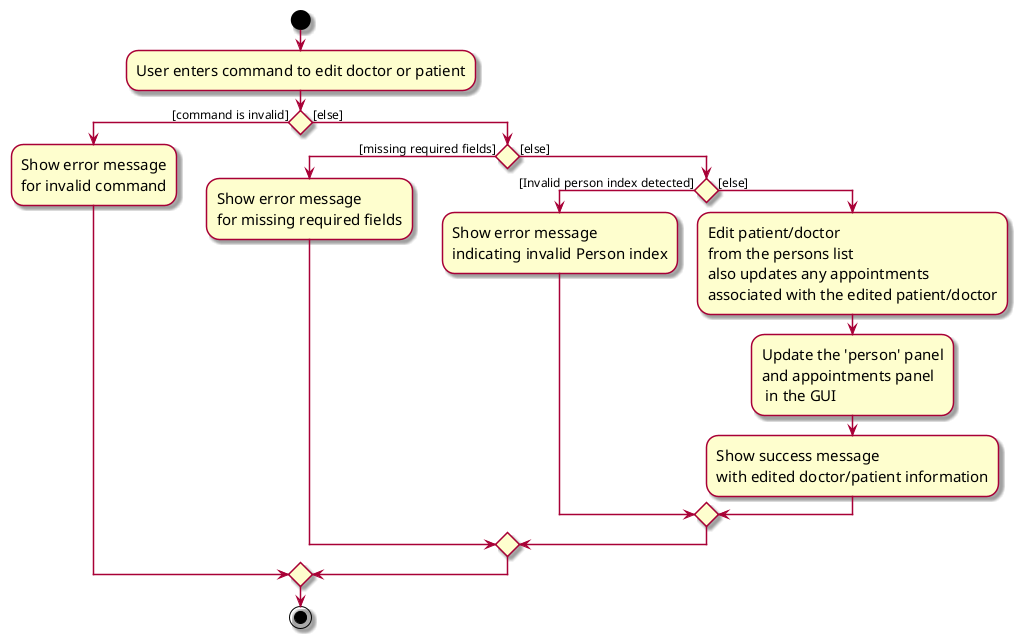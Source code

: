 @startuml
skin rose
skinparam ActivityFontSize 15
skinparam ArrowFontSize 12

start
:User enters command to edit doctor or patient;

if () then ([command is invalid])
    :Show error message\nfor invalid command;
else ([else])
    if () then ([missing required fields])
        :Show error message\nfor missing required fields;
    else ([else])
        if () then ([Invalid person index detected])
            :Show error message\nindicating invalid Person index;
            else ([else])
                 :Edit patient/doctor\nfrom the persons list\nalso updates any appointments\nassociated with the edited patient/doctor;
                 :Update the 'person' panel\nand appointments panel\n in the GUI;
                 :Show success message\nwith edited doctor/patient information;
        endif;
    endif
endif

stop
@enduml
